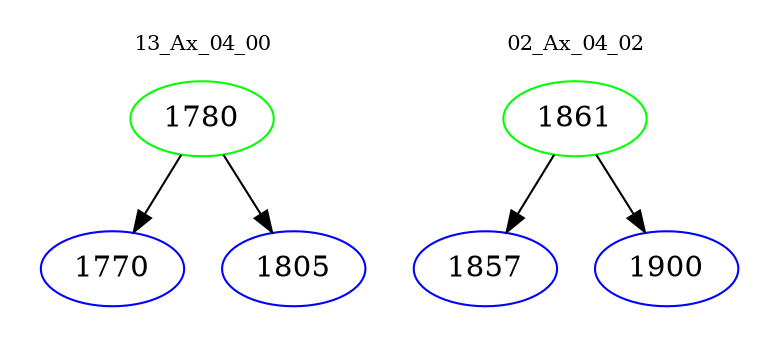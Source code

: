 digraph{
subgraph cluster_0 {
color = white
label = "13_Ax_04_00";
fontsize=10;
T0_1780 [label="1780", color="green"]
T0_1780 -> T0_1770 [color="black"]
T0_1770 [label="1770", color="blue"]
T0_1780 -> T0_1805 [color="black"]
T0_1805 [label="1805", color="blue"]
}
subgraph cluster_1 {
color = white
label = "02_Ax_04_02";
fontsize=10;
T1_1861 [label="1861", color="green"]
T1_1861 -> T1_1857 [color="black"]
T1_1857 [label="1857", color="blue"]
T1_1861 -> T1_1900 [color="black"]
T1_1900 [label="1900", color="blue"]
}
}
